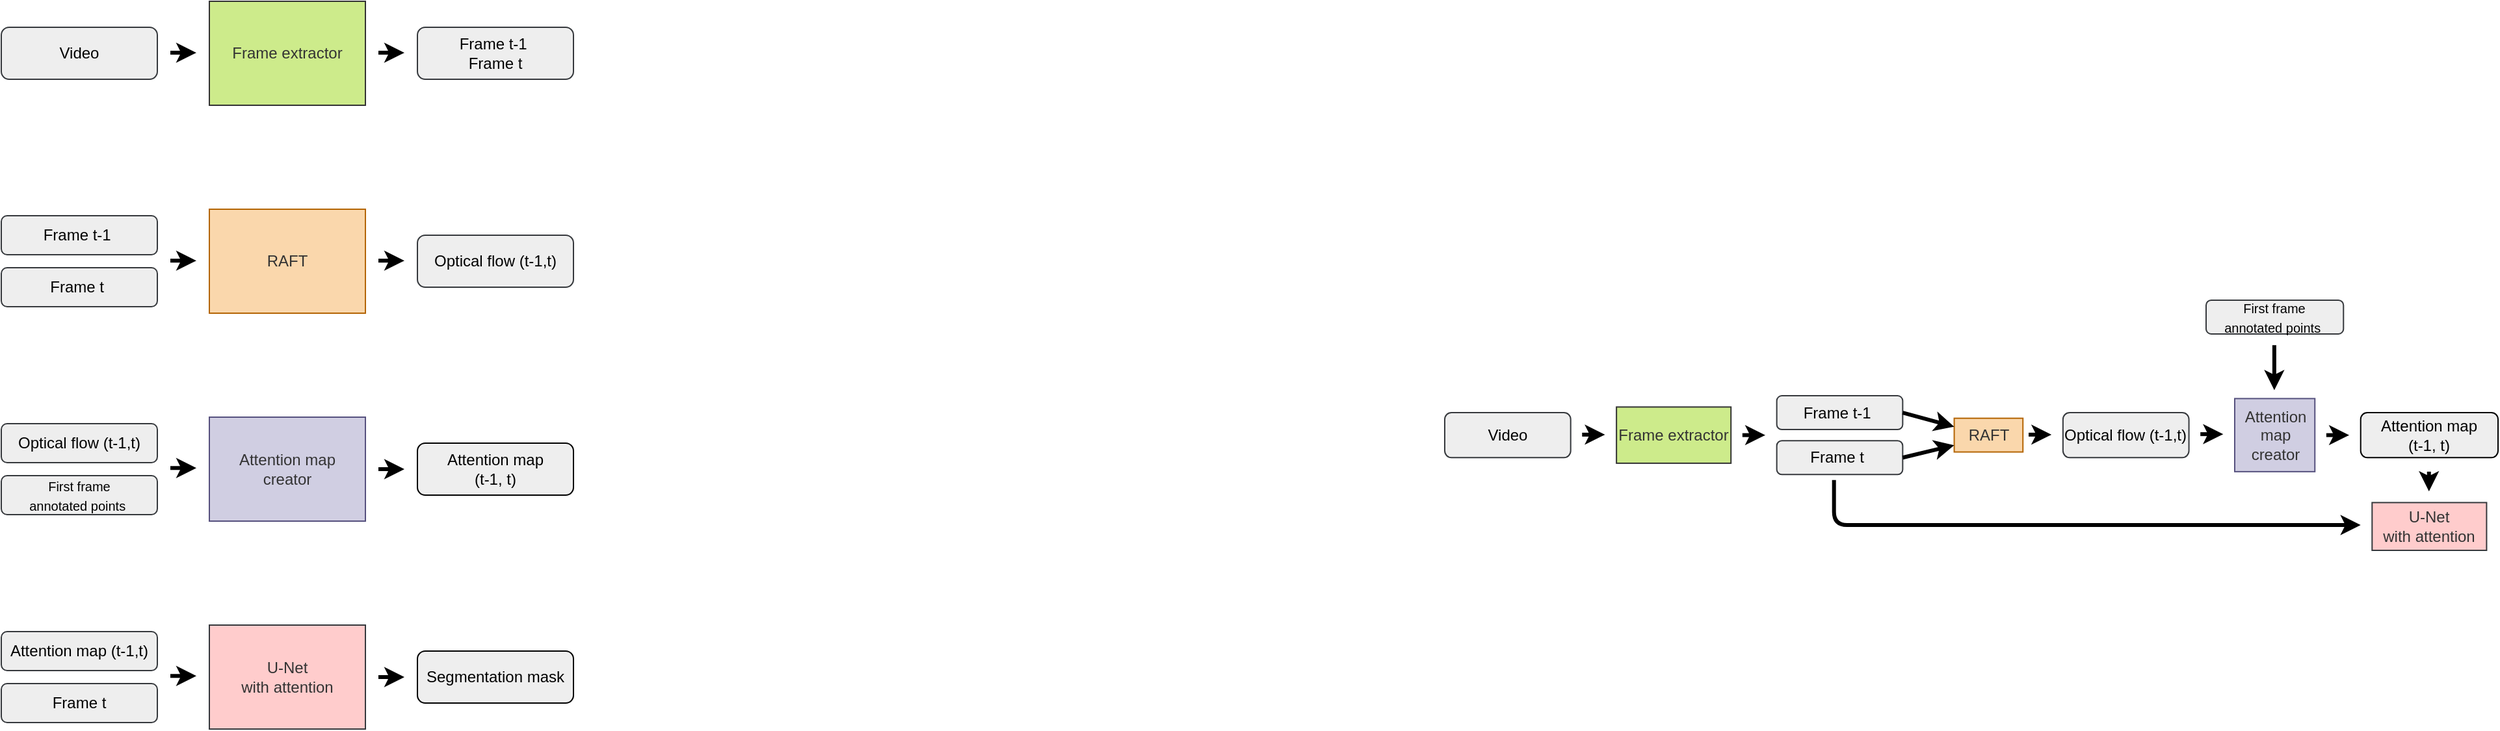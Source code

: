 <mxfile scale="1" border="10">
    <diagram id="2NHFa1pFGRz28-3mXrRy" name="Page-1">
        <mxGraphModel dx="2449" dy="1400" grid="1" gridSize="10" guides="1" tooltips="1" connect="1" arrows="1" fold="1" page="1" pageScale="1" pageWidth="1100" pageHeight="850" math="0" shadow="0">
            <root>
                <mxCell id="0"/>
                <mxCell id="1" parent="0"/>
                <mxCell id="25" value="" style="group" parent="1" vertex="1" connectable="0">
                    <mxGeometry x="1190" y="300" width="810" height="192.5" as="geometry"/>
                </mxCell>
                <mxCell id="26" value="&lt;font&gt;Video&lt;/font&gt;" style="rounded=1;whiteSpace=wrap;html=1;fillColor=#eeeeee;strokeColor=#36393d;fontColor=#000000;" parent="25" vertex="1">
                    <mxGeometry y="86.517" width="96.848" height="34.607" as="geometry"/>
                </mxCell>
                <mxCell id="27" value="Frame extractor" style="rounded=0;whiteSpace=wrap;html=1;fillColor=#cdeb8b;strokeColor=#333333;fontColor=#333333;" parent="25" vertex="1">
                    <mxGeometry x="132.065" y="82.191" width="88.043" height="43.258" as="geometry"/>
                </mxCell>
                <mxCell id="28" value="" style="endArrow=classic;html=1;fontSize=10;fontColor=#333333;targetPerimeterSpacing=0;strokeColor=#000000;strokeWidth=3;fillColor=default;jumpStyle=none;" parent="25" edge="1">
                    <mxGeometry width="50" height="50" relative="1" as="geometry">
                        <mxPoint x="105.652" y="103.448" as="sourcePoint"/>
                        <mxPoint x="123.261" y="103.448" as="targetPoint"/>
                    </mxGeometry>
                </mxCell>
                <mxCell id="29" value="" style="endArrow=classic;html=1;fontSize=10;fontColor=#333333;targetPerimeterSpacing=0;strokeColor=#000000;strokeWidth=3;fillColor=default;jumpStyle=none;" parent="25" edge="1">
                    <mxGeometry width="50" height="50" relative="1" as="geometry">
                        <mxPoint x="228.913" y="103.82" as="sourcePoint"/>
                        <mxPoint x="246.522" y="103.82" as="targetPoint"/>
                    </mxGeometry>
                </mxCell>
                <mxCell id="30" value="&lt;font&gt;Frame t-1&amp;nbsp;&lt;br&gt;&lt;/font&gt;" style="rounded=1;whiteSpace=wrap;html=1;fillColor=#eeeeee;strokeColor=#36393d;fontColor=#000000;" parent="25" vertex="1">
                    <mxGeometry x="255.326" y="73.539" width="96.848" height="25.955" as="geometry"/>
                </mxCell>
                <mxCell id="31" value="&lt;font&gt;Frame t&amp;nbsp;&lt;br&gt;&lt;/font&gt;" style="rounded=1;whiteSpace=wrap;html=1;fillColor=#eeeeee;strokeColor=#36393d;fontColor=#000000;" parent="25" vertex="1">
                    <mxGeometry x="255.326" y="108.146" width="96.848" height="25.955" as="geometry"/>
                </mxCell>
                <mxCell id="32" value="RAFT" style="rounded=0;whiteSpace=wrap;html=1;fillColor=#fad7ac;strokeColor=#b46504;fontColor=#333333;" parent="25" vertex="1">
                    <mxGeometry x="391.793" y="90.843" width="52.826" height="25.955" as="geometry"/>
                </mxCell>
                <mxCell id="33" value="" style="endArrow=classic;html=1;fontSize=10;fontColor=#333333;targetPerimeterSpacing=0;strokeColor=#000000;strokeWidth=3;fillColor=default;jumpStyle=none;exitX=1;exitY=0.5;exitDx=0;exitDy=0;entryX=0;entryY=0.25;entryDx=0;entryDy=0;" parent="25" source="30" target="32" edge="1">
                    <mxGeometry width="50" height="50" relative="1" as="geometry">
                        <mxPoint x="365.38" y="102.912" as="sourcePoint"/>
                        <mxPoint x="382.989" y="102.912" as="targetPoint"/>
                    </mxGeometry>
                </mxCell>
                <mxCell id="34" value="&lt;font&gt;Optical flow (t-1,t)&lt;br&gt;&lt;/font&gt;" style="rounded=1;whiteSpace=wrap;html=1;fillColor=#eeeeee;strokeColor=#36393d;fontColor=#000000;" parent="25" vertex="1">
                    <mxGeometry x="475.435" y="86.517" width="96.848" height="34.607" as="geometry"/>
                </mxCell>
                <mxCell id="35" value="" style="endArrow=classic;html=1;fontSize=10;fontColor=#333333;targetPerimeterSpacing=0;strokeColor=#000000;strokeWidth=3;fillColor=default;jumpStyle=none;" parent="25" edge="1">
                    <mxGeometry width="50" height="50" relative="1" as="geometry">
                        <mxPoint x="449.022" y="103.448" as="sourcePoint"/>
                        <mxPoint x="466.63" y="103.448" as="targetPoint"/>
                    </mxGeometry>
                </mxCell>
                <mxCell id="36" value="Attention map &lt;br&gt;creator" style="rounded=0;whiteSpace=wrap;html=1;fillColor=#d0cee2;strokeColor=#56517e;fontColor=#333333;" parent="25" vertex="1">
                    <mxGeometry x="607.5" y="75.702" width="61.63" height="56.236" as="geometry"/>
                </mxCell>
                <mxCell id="37" value="" style="endArrow=classic;html=1;fontSize=10;fontColor=#333333;targetPerimeterSpacing=0;strokeColor=#000000;strokeWidth=3;fillColor=default;jumpStyle=none;" parent="25" edge="1">
                    <mxGeometry width="50" height="50" relative="1" as="geometry">
                        <mxPoint x="581.087" y="103.068" as="sourcePoint"/>
                        <mxPoint x="598.696" y="103.068" as="targetPoint"/>
                    </mxGeometry>
                </mxCell>
                <mxCell id="38" value="&lt;font&gt;&lt;font style=&quot;font-size: 10px&quot;&gt;First frame &lt;br&gt;annotated points&amp;nbsp;&lt;/font&gt;&lt;br&gt;&lt;/font&gt;" style="rounded=1;whiteSpace=wrap;html=1;fillColor=#eeeeee;strokeColor=#36393d;fontColor=#000000;" parent="25" vertex="1">
                    <mxGeometry x="585.489" width="105.652" height="25.955" as="geometry"/>
                </mxCell>
                <mxCell id="39" value="" style="endArrow=classic;html=1;fontSize=10;fontColor=#333333;targetPerimeterSpacing=0;strokeColor=#000000;strokeWidth=3;fillColor=default;jumpStyle=none;" parent="25" edge="1">
                    <mxGeometry width="50" height="50" relative="1" as="geometry">
                        <mxPoint x="637.937" y="34.607" as="sourcePoint"/>
                        <mxPoint x="637.937" y="69.213" as="targetPoint"/>
                    </mxGeometry>
                </mxCell>
                <mxCell id="40" value="U-Net &lt;br&gt;with attention" style="rounded=0;whiteSpace=wrap;html=1;fillColor=#ffcccc;strokeColor=#36393d;fontColor=#333333;" parent="25" vertex="1">
                    <mxGeometry x="713.152" y="155.73" width="88.043" height="36.77" as="geometry"/>
                </mxCell>
                <mxCell id="41" value="Attention map&lt;br&gt;(t-1, t)" style="rounded=1;whiteSpace=wrap;html=1;fontColor=#000000;fillColor=#EEEEEE;strokeColor=#000000;" parent="25" vertex="1">
                    <mxGeometry x="704.348" y="86.517" width="105.652" height="34.607" as="geometry"/>
                </mxCell>
                <mxCell id="42" value="" style="endArrow=classic;html=1;fontSize=10;fontColor=#333333;targetPerimeterSpacing=0;strokeColor=#000000;strokeWidth=3;fillColor=default;jumpStyle=none;" parent="25" edge="1">
                    <mxGeometry width="50" height="50" relative="1" as="geometry">
                        <mxPoint x="677.935" y="103.82" as="sourcePoint"/>
                        <mxPoint x="695.543" y="103.82" as="targetPoint"/>
                    </mxGeometry>
                </mxCell>
                <mxCell id="43" value="" style="endArrow=classic;html=1;fontSize=10;fontColor=#333333;targetPerimeterSpacing=0;strokeColor=#000000;strokeWidth=3;fillColor=default;jumpStyle=none;" parent="25" edge="1">
                    <mxGeometry width="50" height="50" relative="1" as="geometry">
                        <mxPoint x="756.875" y="131.938" as="sourcePoint"/>
                        <mxPoint x="756.875" y="147.079" as="targetPoint"/>
                    </mxGeometry>
                </mxCell>
                <mxCell id="44" value="" style="endArrow=classic;html=1;fontSize=10;fontColor=#333333;targetPerimeterSpacing=0;strokeColor=#000000;strokeWidth=3;fillColor=default;jumpStyle=none;" parent="25" edge="1">
                    <mxGeometry width="50" height="50" relative="1" as="geometry">
                        <mxPoint x="299.348" y="138.427" as="sourcePoint"/>
                        <mxPoint x="704.348" y="173.034" as="targetPoint"/>
                        <Array as="points">
                            <mxPoint x="299.348" y="173.034"/>
                        </Array>
                    </mxGeometry>
                </mxCell>
                <mxCell id="45" value="" style="endArrow=classic;html=1;fontSize=10;fontColor=#333333;targetPerimeterSpacing=0;strokeColor=#000000;strokeWidth=3;fillColor=default;jumpStyle=none;exitX=1;exitY=0.5;exitDx=0;exitDy=0;" parent="25" source="31" edge="1">
                    <mxGeometry width="50" height="50" relative="1" as="geometry">
                        <mxPoint x="360.978" y="95.169" as="sourcePoint"/>
                        <mxPoint x="391.793" y="111.607" as="targetPoint"/>
                    </mxGeometry>
                </mxCell>
                <mxCell id="68" value="&lt;font&gt;Video&lt;/font&gt;" style="rounded=1;whiteSpace=wrap;html=1;fillColor=#eeeeee;strokeColor=#36393d;fontColor=#000000;" vertex="1" parent="1">
                    <mxGeometry x="80" y="90" width="120" height="40" as="geometry"/>
                </mxCell>
                <mxCell id="69" value="RAFT" style="rounded=0;whiteSpace=wrap;html=1;fillColor=#fad7ac;strokeColor=#b46504;fontColor=#333333;" vertex="1" parent="1">
                    <mxGeometry x="240" y="230" width="120" height="80" as="geometry"/>
                </mxCell>
                <mxCell id="70" value="Frame extractor" style="rounded=0;whiteSpace=wrap;html=1;fillColor=#cdeb8b;strokeColor=#333333;fontColor=#333333;" vertex="1" parent="1">
                    <mxGeometry x="240" y="70" width="120" height="80" as="geometry"/>
                </mxCell>
                <mxCell id="71" value="&lt;font&gt;Frame t-1&amp;nbsp;&lt;br&gt;Frame t&lt;br&gt;&lt;/font&gt;" style="rounded=1;whiteSpace=wrap;html=1;fillColor=#eeeeee;strokeColor=#36393d;fontColor=#000000;" vertex="1" parent="1">
                    <mxGeometry x="400" y="90" width="120" height="40" as="geometry"/>
                </mxCell>
                <mxCell id="72" value="&lt;font&gt;Frame t-1&amp;nbsp;&lt;br&gt;&lt;/font&gt;" style="rounded=1;whiteSpace=wrap;html=1;fillColor=#eeeeee;strokeColor=#36393d;fontColor=#000000;" vertex="1" parent="1">
                    <mxGeometry x="80" y="235" width="120" height="30" as="geometry"/>
                </mxCell>
                <mxCell id="73" value="&lt;font&gt;Optical flow (t-1,t)&lt;br&gt;&lt;/font&gt;" style="rounded=1;whiteSpace=wrap;html=1;fillColor=#eeeeee;strokeColor=#36393d;fontColor=#000000;" vertex="1" parent="1">
                    <mxGeometry x="400" y="250" width="120" height="40" as="geometry"/>
                </mxCell>
                <mxCell id="74" value="Attention map &lt;br&gt;creator" style="rounded=0;whiteSpace=wrap;html=1;fillColor=#d0cee2;strokeColor=#56517e;fontColor=#333333;" vertex="1" parent="1">
                    <mxGeometry x="240" y="390" width="120" height="80" as="geometry"/>
                </mxCell>
                <mxCell id="75" value="&lt;font&gt;Optical flow (t-1,t)&lt;br&gt;&lt;/font&gt;" style="rounded=1;whiteSpace=wrap;html=1;fillColor=#eeeeee;strokeColor=#36393d;fontColor=#000000;" vertex="1" parent="1">
                    <mxGeometry x="80" y="395" width="120" height="30" as="geometry"/>
                </mxCell>
                <mxCell id="76" value="&lt;font&gt;Frame t&amp;nbsp;&lt;br&gt;&lt;/font&gt;" style="rounded=1;whiteSpace=wrap;html=1;fillColor=#eeeeee;strokeColor=#36393d;fontColor=#000000;" vertex="1" parent="1">
                    <mxGeometry x="80" y="275" width="120" height="30" as="geometry"/>
                </mxCell>
                <mxCell id="77" value="&lt;font&gt;&lt;font style=&quot;font-size: 10px&quot;&gt;First frame &lt;br&gt;annotated points&amp;nbsp;&lt;/font&gt;&lt;br&gt;&lt;/font&gt;" style="rounded=1;whiteSpace=wrap;html=1;fillColor=#eeeeee;strokeColor=#36393d;fontColor=#000000;" vertex="1" parent="1">
                    <mxGeometry x="80" y="435" width="120" height="30" as="geometry"/>
                </mxCell>
                <mxCell id="78" value="Attention map&lt;br&gt;(t-1, t)" style="rounded=1;whiteSpace=wrap;html=1;fontColor=#000000;fillColor=#EEEEEE;strokeColor=#000000;" vertex="1" parent="1">
                    <mxGeometry x="400" y="410" width="120" height="40" as="geometry"/>
                </mxCell>
                <mxCell id="79" value="" style="endArrow=classic;html=1;fontSize=10;fontColor=#333333;targetPerimeterSpacing=0;strokeColor=#000000;strokeWidth=3;fillColor=default;jumpStyle=none;" edge="1" parent="1">
                    <mxGeometry width="50" height="50" relative="1" as="geometry">
                        <mxPoint x="210" y="109.57" as="sourcePoint"/>
                        <mxPoint x="230" y="109.57" as="targetPoint"/>
                    </mxGeometry>
                </mxCell>
                <mxCell id="80" value="" style="endArrow=classic;html=1;fontSize=10;fontColor=#333333;targetPerimeterSpacing=0;strokeColor=#000000;strokeWidth=3;fillColor=default;jumpStyle=none;" edge="1" parent="1">
                    <mxGeometry width="50" height="50" relative="1" as="geometry">
                        <mxPoint x="210" y="269.57" as="sourcePoint"/>
                        <mxPoint x="230" y="269.57" as="targetPoint"/>
                    </mxGeometry>
                </mxCell>
                <mxCell id="81" value="" style="endArrow=classic;html=1;fontSize=10;fontColor=#333333;targetPerimeterSpacing=0;strokeColor=#000000;strokeWidth=3;fillColor=default;jumpStyle=none;" edge="1" parent="1">
                    <mxGeometry width="50" height="50" relative="1" as="geometry">
                        <mxPoint x="210" y="429.13" as="sourcePoint"/>
                        <mxPoint x="230" y="429.13" as="targetPoint"/>
                    </mxGeometry>
                </mxCell>
                <mxCell id="82" value="" style="endArrow=classic;html=1;fontSize=10;fontColor=#333333;targetPerimeterSpacing=0;strokeColor=#000000;strokeWidth=3;fillColor=default;jumpStyle=none;" edge="1" parent="1">
                    <mxGeometry width="50" height="50" relative="1" as="geometry">
                        <mxPoint x="370" y="430.0" as="sourcePoint"/>
                        <mxPoint x="390" y="430.0" as="targetPoint"/>
                    </mxGeometry>
                </mxCell>
                <mxCell id="83" value="" style="endArrow=classic;html=1;fontSize=10;fontColor=#333333;targetPerimeterSpacing=0;strokeColor=#000000;strokeWidth=3;fillColor=default;jumpStyle=none;" edge="1" parent="1">
                    <mxGeometry width="50" height="50" relative="1" as="geometry">
                        <mxPoint x="370" y="269.57" as="sourcePoint"/>
                        <mxPoint x="390" y="269.57" as="targetPoint"/>
                    </mxGeometry>
                </mxCell>
                <mxCell id="84" value="" style="endArrow=classic;html=1;fontSize=10;fontColor=#333333;targetPerimeterSpacing=0;strokeColor=#000000;strokeWidth=3;fillColor=default;jumpStyle=none;" edge="1" parent="1">
                    <mxGeometry width="50" height="50" relative="1" as="geometry">
                        <mxPoint x="370" y="109.57" as="sourcePoint"/>
                        <mxPoint x="390" y="109.57" as="targetPoint"/>
                    </mxGeometry>
                </mxCell>
                <mxCell id="85" value="U-Net &lt;br&gt;with attention" style="rounded=0;whiteSpace=wrap;html=1;fillColor=#ffcccc;strokeColor=#36393d;fontColor=#333333;" vertex="1" parent="1">
                    <mxGeometry x="240" y="550" width="120" height="80" as="geometry"/>
                </mxCell>
                <mxCell id="86" value="&lt;font&gt;Attention map (t-1,t)&lt;br&gt;&lt;/font&gt;" style="rounded=1;whiteSpace=wrap;html=1;fillColor=#eeeeee;strokeColor=#36393d;fontColor=#000000;" vertex="1" parent="1">
                    <mxGeometry x="80" y="555" width="120" height="30" as="geometry"/>
                </mxCell>
                <mxCell id="87" value="Segmentation mask" style="rounded=1;whiteSpace=wrap;html=1;fontColor=#000000;fillColor=#EEEEEE;strokeColor=#000000;" vertex="1" parent="1">
                    <mxGeometry x="400" y="570" width="120" height="40" as="geometry"/>
                </mxCell>
                <mxCell id="88" value="" style="endArrow=classic;html=1;fontSize=10;fontColor=#333333;targetPerimeterSpacing=0;strokeColor=#000000;strokeWidth=3;fillColor=default;jumpStyle=none;" edge="1" parent="1">
                    <mxGeometry width="50" height="50" relative="1" as="geometry">
                        <mxPoint x="210" y="589.13" as="sourcePoint"/>
                        <mxPoint x="230" y="589.13" as="targetPoint"/>
                    </mxGeometry>
                </mxCell>
                <mxCell id="89" value="" style="endArrow=classic;html=1;fontSize=10;fontColor=#333333;targetPerimeterSpacing=0;strokeColor=#000000;strokeWidth=3;fillColor=default;jumpStyle=none;" edge="1" parent="1">
                    <mxGeometry width="50" height="50" relative="1" as="geometry">
                        <mxPoint x="370" y="590.0" as="sourcePoint"/>
                        <mxPoint x="390" y="590.0" as="targetPoint"/>
                    </mxGeometry>
                </mxCell>
                <mxCell id="90" value="&lt;font&gt;Frame t&lt;br&gt;&lt;/font&gt;" style="rounded=1;whiteSpace=wrap;html=1;fillColor=#eeeeee;strokeColor=#36393d;fontColor=#000000;" vertex="1" parent="1">
                    <mxGeometry x="80" y="595" width="120" height="30" as="geometry"/>
                </mxCell>
            </root>
        </mxGraphModel>
    </diagram>
</mxfile>